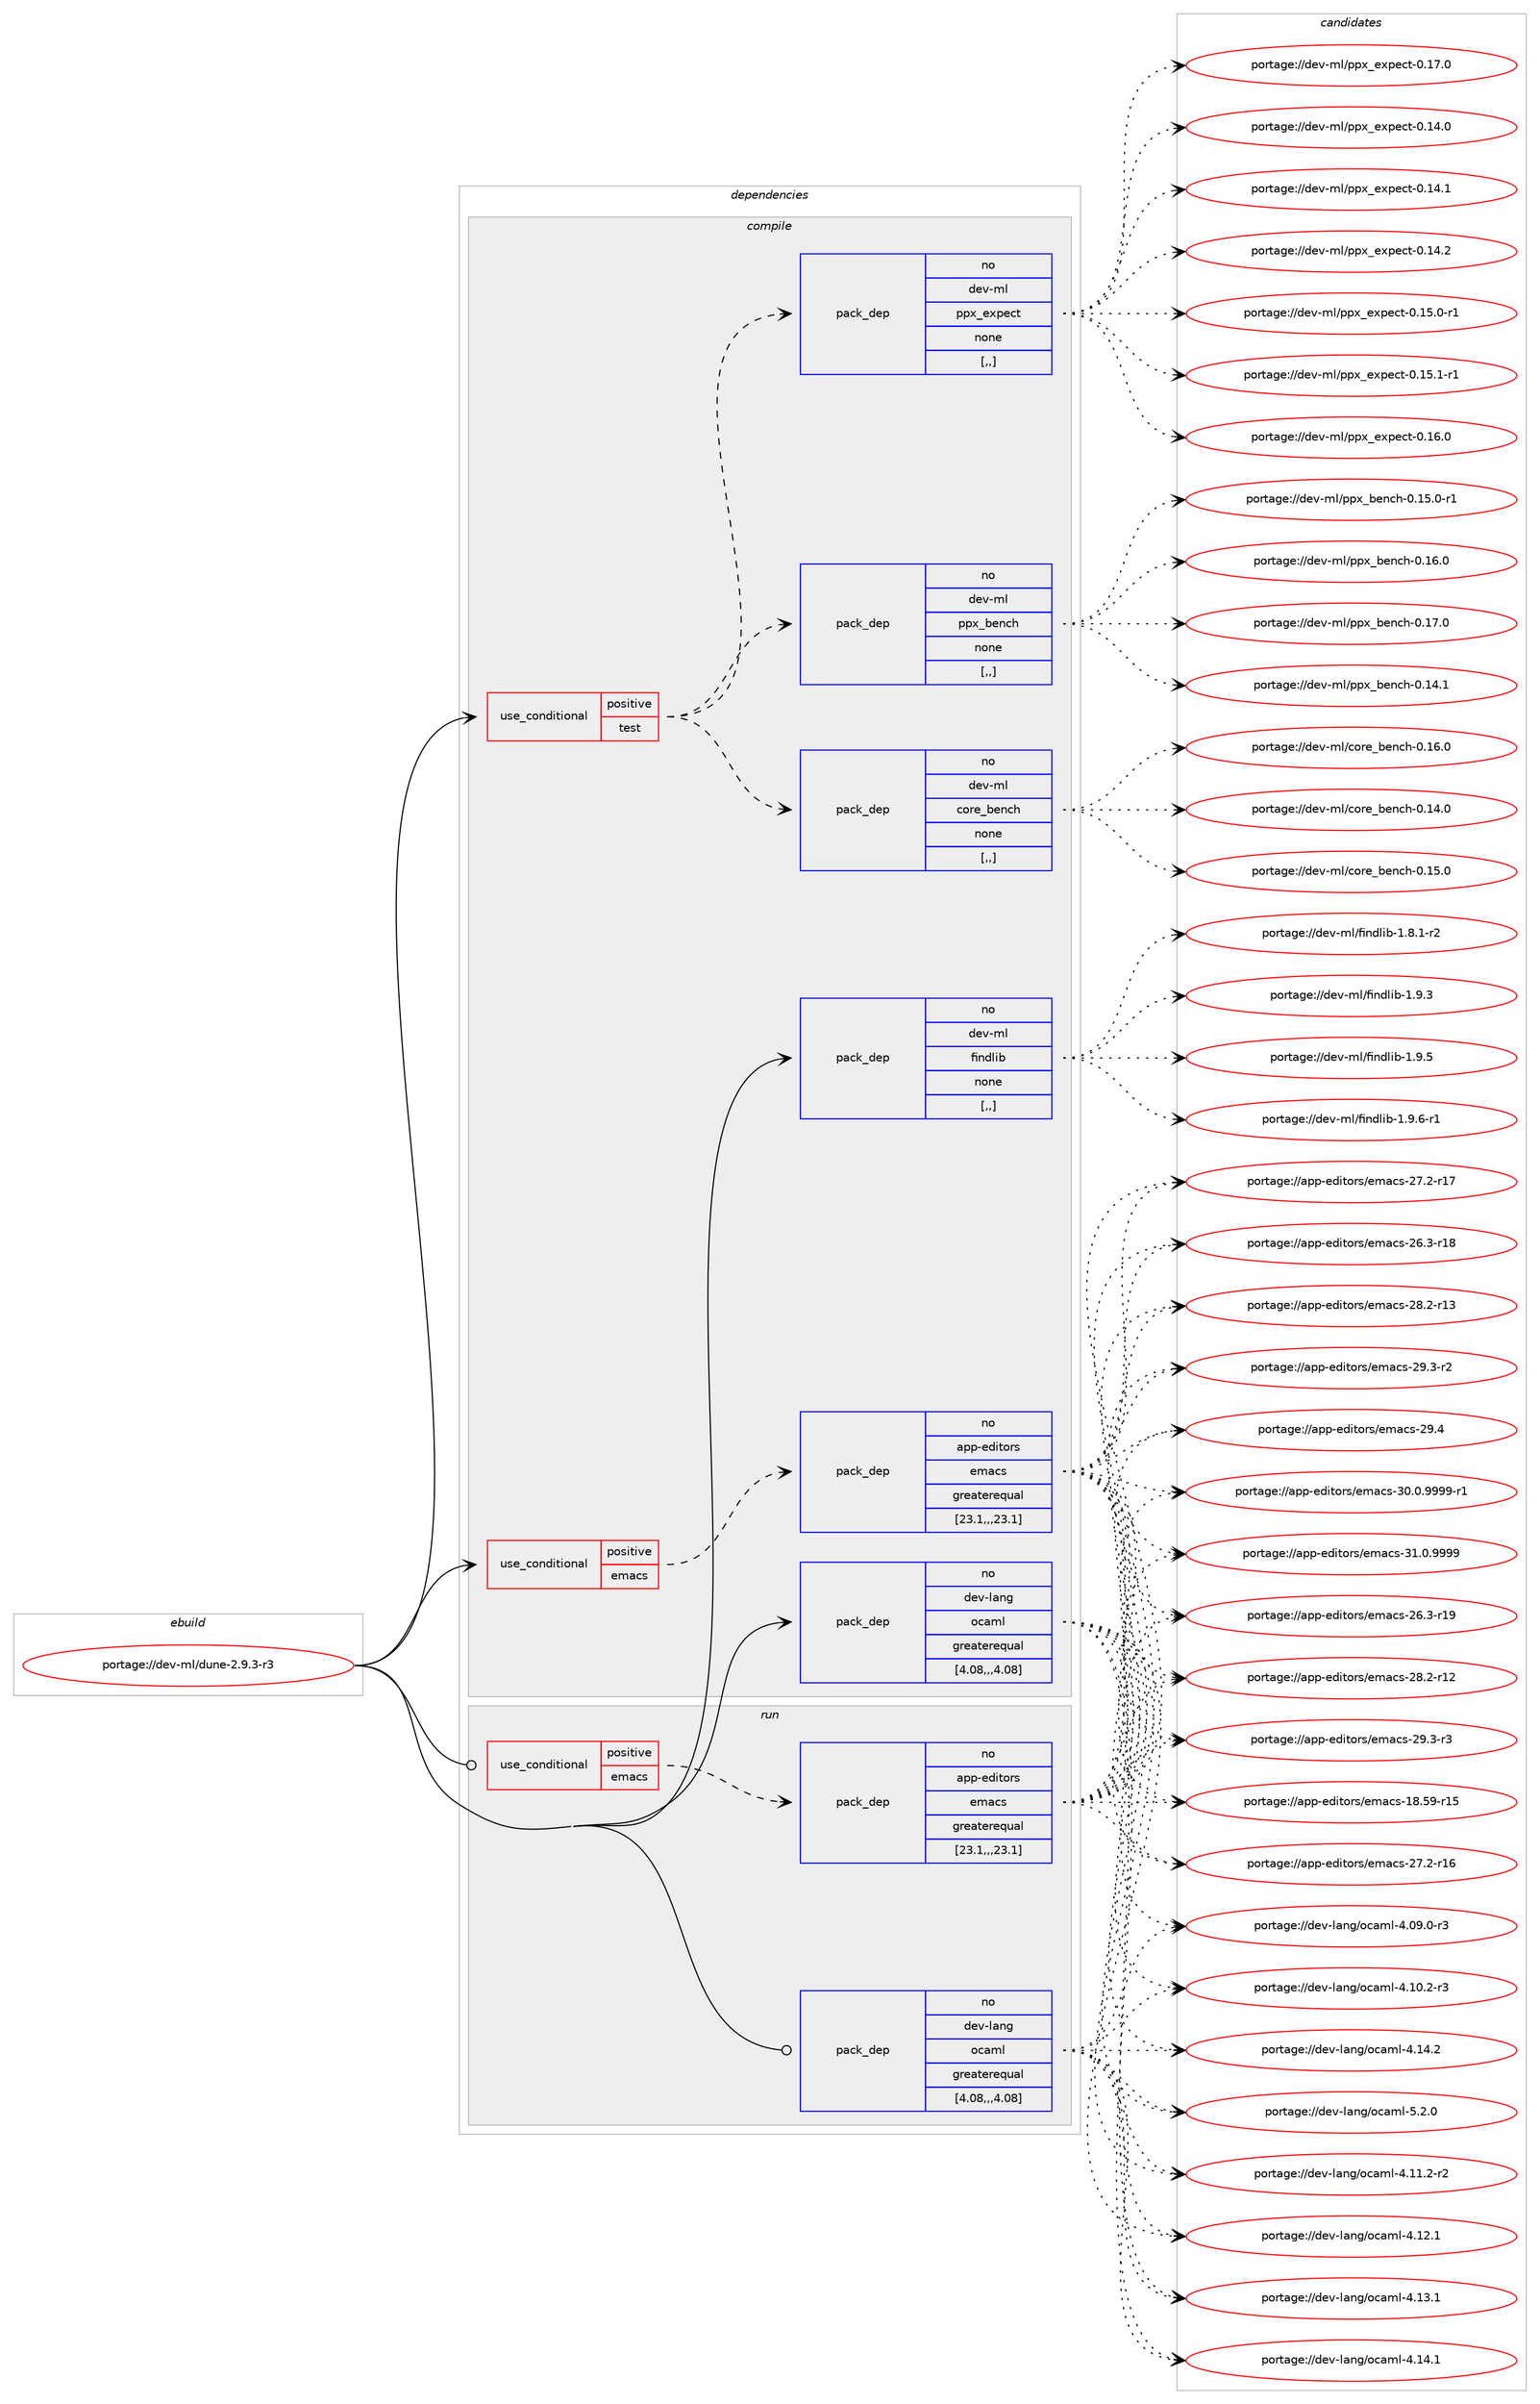 digraph prolog {

# *************
# Graph options
# *************

newrank=true;
concentrate=true;
compound=true;
graph [rankdir=LR,fontname=Helvetica,fontsize=10,ranksep=1.5];#, ranksep=2.5, nodesep=0.2];
edge  [arrowhead=vee];
node  [fontname=Helvetica,fontsize=10];

# **********
# The ebuild
# **********

subgraph cluster_leftcol {
color=gray;
rank=same;
label=<<i>ebuild</i>>;
id [label="portage://dev-ml/dune-2.9.3-r3", color=red, width=4, href="../dev-ml/dune-2.9.3-r3.svg"];
}

# ****************
# The dependencies
# ****************

subgraph cluster_midcol {
color=gray;
label=<<i>dependencies</i>>;
subgraph cluster_compile {
fillcolor="#eeeeee";
style=filled;
label=<<i>compile</i>>;
subgraph cond28465 {
dependency115787 [label=<<TABLE BORDER="0" CELLBORDER="1" CELLSPACING="0" CELLPADDING="4"><TR><TD ROWSPAN="3" CELLPADDING="10">use_conditional</TD></TR><TR><TD>positive</TD></TR><TR><TD>emacs</TD></TR></TABLE>>, shape=none, color=red];
subgraph pack86158 {
dependency115788 [label=<<TABLE BORDER="0" CELLBORDER="1" CELLSPACING="0" CELLPADDING="4" WIDTH="220"><TR><TD ROWSPAN="6" CELLPADDING="30">pack_dep</TD></TR><TR><TD WIDTH="110">no</TD></TR><TR><TD>app-editors</TD></TR><TR><TD>emacs</TD></TR><TR><TD>greaterequal</TD></TR><TR><TD>[23.1,,,23.1]</TD></TR></TABLE>>, shape=none, color=blue];
}
dependency115787:e -> dependency115788:w [weight=20,style="dashed",arrowhead="vee"];
}
id:e -> dependency115787:w [weight=20,style="solid",arrowhead="vee"];
subgraph cond28466 {
dependency115789 [label=<<TABLE BORDER="0" CELLBORDER="1" CELLSPACING="0" CELLPADDING="4"><TR><TD ROWSPAN="3" CELLPADDING="10">use_conditional</TD></TR><TR><TD>positive</TD></TR><TR><TD>test</TD></TR></TABLE>>, shape=none, color=red];
subgraph pack86159 {
dependency115790 [label=<<TABLE BORDER="0" CELLBORDER="1" CELLSPACING="0" CELLPADDING="4" WIDTH="220"><TR><TD ROWSPAN="6" CELLPADDING="30">pack_dep</TD></TR><TR><TD WIDTH="110">no</TD></TR><TR><TD>dev-ml</TD></TR><TR><TD>core_bench</TD></TR><TR><TD>none</TD></TR><TR><TD>[,,]</TD></TR></TABLE>>, shape=none, color=blue];
}
dependency115789:e -> dependency115790:w [weight=20,style="dashed",arrowhead="vee"];
subgraph pack86160 {
dependency115791 [label=<<TABLE BORDER="0" CELLBORDER="1" CELLSPACING="0" CELLPADDING="4" WIDTH="220"><TR><TD ROWSPAN="6" CELLPADDING="30">pack_dep</TD></TR><TR><TD WIDTH="110">no</TD></TR><TR><TD>dev-ml</TD></TR><TR><TD>ppx_bench</TD></TR><TR><TD>none</TD></TR><TR><TD>[,,]</TD></TR></TABLE>>, shape=none, color=blue];
}
dependency115789:e -> dependency115791:w [weight=20,style="dashed",arrowhead="vee"];
subgraph pack86161 {
dependency115792 [label=<<TABLE BORDER="0" CELLBORDER="1" CELLSPACING="0" CELLPADDING="4" WIDTH="220"><TR><TD ROWSPAN="6" CELLPADDING="30">pack_dep</TD></TR><TR><TD WIDTH="110">no</TD></TR><TR><TD>dev-ml</TD></TR><TR><TD>ppx_expect</TD></TR><TR><TD>none</TD></TR><TR><TD>[,,]</TD></TR></TABLE>>, shape=none, color=blue];
}
dependency115789:e -> dependency115792:w [weight=20,style="dashed",arrowhead="vee"];
}
id:e -> dependency115789:w [weight=20,style="solid",arrowhead="vee"];
subgraph pack86162 {
dependency115793 [label=<<TABLE BORDER="0" CELLBORDER="1" CELLSPACING="0" CELLPADDING="4" WIDTH="220"><TR><TD ROWSPAN="6" CELLPADDING="30">pack_dep</TD></TR><TR><TD WIDTH="110">no</TD></TR><TR><TD>dev-lang</TD></TR><TR><TD>ocaml</TD></TR><TR><TD>greaterequal</TD></TR><TR><TD>[4.08,,,4.08]</TD></TR></TABLE>>, shape=none, color=blue];
}
id:e -> dependency115793:w [weight=20,style="solid",arrowhead="vee"];
subgraph pack86163 {
dependency115794 [label=<<TABLE BORDER="0" CELLBORDER="1" CELLSPACING="0" CELLPADDING="4" WIDTH="220"><TR><TD ROWSPAN="6" CELLPADDING="30">pack_dep</TD></TR><TR><TD WIDTH="110">no</TD></TR><TR><TD>dev-ml</TD></TR><TR><TD>findlib</TD></TR><TR><TD>none</TD></TR><TR><TD>[,,]</TD></TR></TABLE>>, shape=none, color=blue];
}
id:e -> dependency115794:w [weight=20,style="solid",arrowhead="vee"];
}
subgraph cluster_compileandrun {
fillcolor="#eeeeee";
style=filled;
label=<<i>compile and run</i>>;
}
subgraph cluster_run {
fillcolor="#eeeeee";
style=filled;
label=<<i>run</i>>;
subgraph cond28467 {
dependency115795 [label=<<TABLE BORDER="0" CELLBORDER="1" CELLSPACING="0" CELLPADDING="4"><TR><TD ROWSPAN="3" CELLPADDING="10">use_conditional</TD></TR><TR><TD>positive</TD></TR><TR><TD>emacs</TD></TR></TABLE>>, shape=none, color=red];
subgraph pack86164 {
dependency115796 [label=<<TABLE BORDER="0" CELLBORDER="1" CELLSPACING="0" CELLPADDING="4" WIDTH="220"><TR><TD ROWSPAN="6" CELLPADDING="30">pack_dep</TD></TR><TR><TD WIDTH="110">no</TD></TR><TR><TD>app-editors</TD></TR><TR><TD>emacs</TD></TR><TR><TD>greaterequal</TD></TR><TR><TD>[23.1,,,23.1]</TD></TR></TABLE>>, shape=none, color=blue];
}
dependency115795:e -> dependency115796:w [weight=20,style="dashed",arrowhead="vee"];
}
id:e -> dependency115795:w [weight=20,style="solid",arrowhead="odot"];
subgraph pack86165 {
dependency115797 [label=<<TABLE BORDER="0" CELLBORDER="1" CELLSPACING="0" CELLPADDING="4" WIDTH="220"><TR><TD ROWSPAN="6" CELLPADDING="30">pack_dep</TD></TR><TR><TD WIDTH="110">no</TD></TR><TR><TD>dev-lang</TD></TR><TR><TD>ocaml</TD></TR><TR><TD>greaterequal</TD></TR><TR><TD>[4.08,,,4.08]</TD></TR></TABLE>>, shape=none, color=blue];
}
id:e -> dependency115797:w [weight=20,style="solid",arrowhead="odot"];
}
}

# **************
# The candidates
# **************

subgraph cluster_choices {
rank=same;
color=gray;
label=<<i>candidates</i>>;

subgraph choice86158 {
color=black;
nodesep=1;
choice9711211245101100105116111114115471011099799115454956465357451144953 [label="portage://app-editors/emacs-18.59-r15", color=red, width=4,href="../app-editors/emacs-18.59-r15.svg"];
choice97112112451011001051161111141154710110997991154550544651451144956 [label="portage://app-editors/emacs-26.3-r18", color=red, width=4,href="../app-editors/emacs-26.3-r18.svg"];
choice97112112451011001051161111141154710110997991154550544651451144957 [label="portage://app-editors/emacs-26.3-r19", color=red, width=4,href="../app-editors/emacs-26.3-r19.svg"];
choice97112112451011001051161111141154710110997991154550554650451144954 [label="portage://app-editors/emacs-27.2-r16", color=red, width=4,href="../app-editors/emacs-27.2-r16.svg"];
choice97112112451011001051161111141154710110997991154550554650451144955 [label="portage://app-editors/emacs-27.2-r17", color=red, width=4,href="../app-editors/emacs-27.2-r17.svg"];
choice97112112451011001051161111141154710110997991154550564650451144950 [label="portage://app-editors/emacs-28.2-r12", color=red, width=4,href="../app-editors/emacs-28.2-r12.svg"];
choice97112112451011001051161111141154710110997991154550564650451144951 [label="portage://app-editors/emacs-28.2-r13", color=red, width=4,href="../app-editors/emacs-28.2-r13.svg"];
choice971121124510110010511611111411547101109979911545505746514511450 [label="portage://app-editors/emacs-29.3-r2", color=red, width=4,href="../app-editors/emacs-29.3-r2.svg"];
choice971121124510110010511611111411547101109979911545505746514511451 [label="portage://app-editors/emacs-29.3-r3", color=red, width=4,href="../app-editors/emacs-29.3-r3.svg"];
choice97112112451011001051161111141154710110997991154550574652 [label="portage://app-editors/emacs-29.4", color=red, width=4,href="../app-editors/emacs-29.4.svg"];
choice9711211245101100105116111114115471011099799115455148464846575757574511449 [label="portage://app-editors/emacs-30.0.9999-r1", color=red, width=4,href="../app-editors/emacs-30.0.9999-r1.svg"];
choice971121124510110010511611111411547101109979911545514946484657575757 [label="portage://app-editors/emacs-31.0.9999", color=red, width=4,href="../app-editors/emacs-31.0.9999.svg"];
dependency115788:e -> choice9711211245101100105116111114115471011099799115454956465357451144953:w [style=dotted,weight="100"];
dependency115788:e -> choice97112112451011001051161111141154710110997991154550544651451144956:w [style=dotted,weight="100"];
dependency115788:e -> choice97112112451011001051161111141154710110997991154550544651451144957:w [style=dotted,weight="100"];
dependency115788:e -> choice97112112451011001051161111141154710110997991154550554650451144954:w [style=dotted,weight="100"];
dependency115788:e -> choice97112112451011001051161111141154710110997991154550554650451144955:w [style=dotted,weight="100"];
dependency115788:e -> choice97112112451011001051161111141154710110997991154550564650451144950:w [style=dotted,weight="100"];
dependency115788:e -> choice97112112451011001051161111141154710110997991154550564650451144951:w [style=dotted,weight="100"];
dependency115788:e -> choice971121124510110010511611111411547101109979911545505746514511450:w [style=dotted,weight="100"];
dependency115788:e -> choice971121124510110010511611111411547101109979911545505746514511451:w [style=dotted,weight="100"];
dependency115788:e -> choice97112112451011001051161111141154710110997991154550574652:w [style=dotted,weight="100"];
dependency115788:e -> choice9711211245101100105116111114115471011099799115455148464846575757574511449:w [style=dotted,weight="100"];
dependency115788:e -> choice971121124510110010511611111411547101109979911545514946484657575757:w [style=dotted,weight="100"];
}
subgraph choice86159 {
color=black;
nodesep=1;
choice10010111845109108479911111410195981011109910445484649524648 [label="portage://dev-ml/core_bench-0.14.0", color=red, width=4,href="../dev-ml/core_bench-0.14.0.svg"];
choice10010111845109108479911111410195981011109910445484649534648 [label="portage://dev-ml/core_bench-0.15.0", color=red, width=4,href="../dev-ml/core_bench-0.15.0.svg"];
choice10010111845109108479911111410195981011109910445484649544648 [label="portage://dev-ml/core_bench-0.16.0", color=red, width=4,href="../dev-ml/core_bench-0.16.0.svg"];
dependency115790:e -> choice10010111845109108479911111410195981011109910445484649524648:w [style=dotted,weight="100"];
dependency115790:e -> choice10010111845109108479911111410195981011109910445484649534648:w [style=dotted,weight="100"];
dependency115790:e -> choice10010111845109108479911111410195981011109910445484649544648:w [style=dotted,weight="100"];
}
subgraph choice86160 {
color=black;
nodesep=1;
choice100101118451091084711211212095981011109910445484649524649 [label="portage://dev-ml/ppx_bench-0.14.1", color=red, width=4,href="../dev-ml/ppx_bench-0.14.1.svg"];
choice1001011184510910847112112120959810111099104454846495346484511449 [label="portage://dev-ml/ppx_bench-0.15.0-r1", color=red, width=4,href="../dev-ml/ppx_bench-0.15.0-r1.svg"];
choice100101118451091084711211212095981011109910445484649544648 [label="portage://dev-ml/ppx_bench-0.16.0", color=red, width=4,href="../dev-ml/ppx_bench-0.16.0.svg"];
choice100101118451091084711211212095981011109910445484649554648 [label="portage://dev-ml/ppx_bench-0.17.0", color=red, width=4,href="../dev-ml/ppx_bench-0.17.0.svg"];
dependency115791:e -> choice100101118451091084711211212095981011109910445484649524649:w [style=dotted,weight="100"];
dependency115791:e -> choice1001011184510910847112112120959810111099104454846495346484511449:w [style=dotted,weight="100"];
dependency115791:e -> choice100101118451091084711211212095981011109910445484649544648:w [style=dotted,weight="100"];
dependency115791:e -> choice100101118451091084711211212095981011109910445484649554648:w [style=dotted,weight="100"];
}
subgraph choice86161 {
color=black;
nodesep=1;
choice1001011184510910847112112120951011201121019911645484649524648 [label="portage://dev-ml/ppx_expect-0.14.0", color=red, width=4,href="../dev-ml/ppx_expect-0.14.0.svg"];
choice1001011184510910847112112120951011201121019911645484649524649 [label="portage://dev-ml/ppx_expect-0.14.1", color=red, width=4,href="../dev-ml/ppx_expect-0.14.1.svg"];
choice1001011184510910847112112120951011201121019911645484649524650 [label="portage://dev-ml/ppx_expect-0.14.2", color=red, width=4,href="../dev-ml/ppx_expect-0.14.2.svg"];
choice10010111845109108471121121209510112011210199116454846495346484511449 [label="portage://dev-ml/ppx_expect-0.15.0-r1", color=red, width=4,href="../dev-ml/ppx_expect-0.15.0-r1.svg"];
choice10010111845109108471121121209510112011210199116454846495346494511449 [label="portage://dev-ml/ppx_expect-0.15.1-r1", color=red, width=4,href="../dev-ml/ppx_expect-0.15.1-r1.svg"];
choice1001011184510910847112112120951011201121019911645484649544648 [label="portage://dev-ml/ppx_expect-0.16.0", color=red, width=4,href="../dev-ml/ppx_expect-0.16.0.svg"];
choice1001011184510910847112112120951011201121019911645484649554648 [label="portage://dev-ml/ppx_expect-0.17.0", color=red, width=4,href="../dev-ml/ppx_expect-0.17.0.svg"];
dependency115792:e -> choice1001011184510910847112112120951011201121019911645484649524648:w [style=dotted,weight="100"];
dependency115792:e -> choice1001011184510910847112112120951011201121019911645484649524649:w [style=dotted,weight="100"];
dependency115792:e -> choice1001011184510910847112112120951011201121019911645484649524650:w [style=dotted,weight="100"];
dependency115792:e -> choice10010111845109108471121121209510112011210199116454846495346484511449:w [style=dotted,weight="100"];
dependency115792:e -> choice10010111845109108471121121209510112011210199116454846495346494511449:w [style=dotted,weight="100"];
dependency115792:e -> choice1001011184510910847112112120951011201121019911645484649544648:w [style=dotted,weight="100"];
dependency115792:e -> choice1001011184510910847112112120951011201121019911645484649554648:w [style=dotted,weight="100"];
}
subgraph choice86162 {
color=black;
nodesep=1;
choice1001011184510897110103471119997109108455246485746484511451 [label="portage://dev-lang/ocaml-4.09.0-r3", color=red, width=4,href="../dev-lang/ocaml-4.09.0-r3.svg"];
choice1001011184510897110103471119997109108455246494846504511451 [label="portage://dev-lang/ocaml-4.10.2-r3", color=red, width=4,href="../dev-lang/ocaml-4.10.2-r3.svg"];
choice1001011184510897110103471119997109108455246494946504511450 [label="portage://dev-lang/ocaml-4.11.2-r2", color=red, width=4,href="../dev-lang/ocaml-4.11.2-r2.svg"];
choice100101118451089711010347111999710910845524649504649 [label="portage://dev-lang/ocaml-4.12.1", color=red, width=4,href="../dev-lang/ocaml-4.12.1.svg"];
choice100101118451089711010347111999710910845524649514649 [label="portage://dev-lang/ocaml-4.13.1", color=red, width=4,href="../dev-lang/ocaml-4.13.1.svg"];
choice100101118451089711010347111999710910845524649524649 [label="portage://dev-lang/ocaml-4.14.1", color=red, width=4,href="../dev-lang/ocaml-4.14.1.svg"];
choice100101118451089711010347111999710910845524649524650 [label="portage://dev-lang/ocaml-4.14.2", color=red, width=4,href="../dev-lang/ocaml-4.14.2.svg"];
choice1001011184510897110103471119997109108455346504648 [label="portage://dev-lang/ocaml-5.2.0", color=red, width=4,href="../dev-lang/ocaml-5.2.0.svg"];
dependency115793:e -> choice1001011184510897110103471119997109108455246485746484511451:w [style=dotted,weight="100"];
dependency115793:e -> choice1001011184510897110103471119997109108455246494846504511451:w [style=dotted,weight="100"];
dependency115793:e -> choice1001011184510897110103471119997109108455246494946504511450:w [style=dotted,weight="100"];
dependency115793:e -> choice100101118451089711010347111999710910845524649504649:w [style=dotted,weight="100"];
dependency115793:e -> choice100101118451089711010347111999710910845524649514649:w [style=dotted,weight="100"];
dependency115793:e -> choice100101118451089711010347111999710910845524649524649:w [style=dotted,weight="100"];
dependency115793:e -> choice100101118451089711010347111999710910845524649524650:w [style=dotted,weight="100"];
dependency115793:e -> choice1001011184510897110103471119997109108455346504648:w [style=dotted,weight="100"];
}
subgraph choice86163 {
color=black;
nodesep=1;
choice1001011184510910847102105110100108105984549465646494511450 [label="portage://dev-ml/findlib-1.8.1-r2", color=red, width=4,href="../dev-ml/findlib-1.8.1-r2.svg"];
choice100101118451091084710210511010010810598454946574651 [label="portage://dev-ml/findlib-1.9.3", color=red, width=4,href="../dev-ml/findlib-1.9.3.svg"];
choice100101118451091084710210511010010810598454946574653 [label="portage://dev-ml/findlib-1.9.5", color=red, width=4,href="../dev-ml/findlib-1.9.5.svg"];
choice1001011184510910847102105110100108105984549465746544511449 [label="portage://dev-ml/findlib-1.9.6-r1", color=red, width=4,href="../dev-ml/findlib-1.9.6-r1.svg"];
dependency115794:e -> choice1001011184510910847102105110100108105984549465646494511450:w [style=dotted,weight="100"];
dependency115794:e -> choice100101118451091084710210511010010810598454946574651:w [style=dotted,weight="100"];
dependency115794:e -> choice100101118451091084710210511010010810598454946574653:w [style=dotted,weight="100"];
dependency115794:e -> choice1001011184510910847102105110100108105984549465746544511449:w [style=dotted,weight="100"];
}
subgraph choice86164 {
color=black;
nodesep=1;
choice9711211245101100105116111114115471011099799115454956465357451144953 [label="portage://app-editors/emacs-18.59-r15", color=red, width=4,href="../app-editors/emacs-18.59-r15.svg"];
choice97112112451011001051161111141154710110997991154550544651451144956 [label="portage://app-editors/emacs-26.3-r18", color=red, width=4,href="../app-editors/emacs-26.3-r18.svg"];
choice97112112451011001051161111141154710110997991154550544651451144957 [label="portage://app-editors/emacs-26.3-r19", color=red, width=4,href="../app-editors/emacs-26.3-r19.svg"];
choice97112112451011001051161111141154710110997991154550554650451144954 [label="portage://app-editors/emacs-27.2-r16", color=red, width=4,href="../app-editors/emacs-27.2-r16.svg"];
choice97112112451011001051161111141154710110997991154550554650451144955 [label="portage://app-editors/emacs-27.2-r17", color=red, width=4,href="../app-editors/emacs-27.2-r17.svg"];
choice97112112451011001051161111141154710110997991154550564650451144950 [label="portage://app-editors/emacs-28.2-r12", color=red, width=4,href="../app-editors/emacs-28.2-r12.svg"];
choice97112112451011001051161111141154710110997991154550564650451144951 [label="portage://app-editors/emacs-28.2-r13", color=red, width=4,href="../app-editors/emacs-28.2-r13.svg"];
choice971121124510110010511611111411547101109979911545505746514511450 [label="portage://app-editors/emacs-29.3-r2", color=red, width=4,href="../app-editors/emacs-29.3-r2.svg"];
choice971121124510110010511611111411547101109979911545505746514511451 [label="portage://app-editors/emacs-29.3-r3", color=red, width=4,href="../app-editors/emacs-29.3-r3.svg"];
choice97112112451011001051161111141154710110997991154550574652 [label="portage://app-editors/emacs-29.4", color=red, width=4,href="../app-editors/emacs-29.4.svg"];
choice9711211245101100105116111114115471011099799115455148464846575757574511449 [label="portage://app-editors/emacs-30.0.9999-r1", color=red, width=4,href="../app-editors/emacs-30.0.9999-r1.svg"];
choice971121124510110010511611111411547101109979911545514946484657575757 [label="portage://app-editors/emacs-31.0.9999", color=red, width=4,href="../app-editors/emacs-31.0.9999.svg"];
dependency115796:e -> choice9711211245101100105116111114115471011099799115454956465357451144953:w [style=dotted,weight="100"];
dependency115796:e -> choice97112112451011001051161111141154710110997991154550544651451144956:w [style=dotted,weight="100"];
dependency115796:e -> choice97112112451011001051161111141154710110997991154550544651451144957:w [style=dotted,weight="100"];
dependency115796:e -> choice97112112451011001051161111141154710110997991154550554650451144954:w [style=dotted,weight="100"];
dependency115796:e -> choice97112112451011001051161111141154710110997991154550554650451144955:w [style=dotted,weight="100"];
dependency115796:e -> choice97112112451011001051161111141154710110997991154550564650451144950:w [style=dotted,weight="100"];
dependency115796:e -> choice97112112451011001051161111141154710110997991154550564650451144951:w [style=dotted,weight="100"];
dependency115796:e -> choice971121124510110010511611111411547101109979911545505746514511450:w [style=dotted,weight="100"];
dependency115796:e -> choice971121124510110010511611111411547101109979911545505746514511451:w [style=dotted,weight="100"];
dependency115796:e -> choice97112112451011001051161111141154710110997991154550574652:w [style=dotted,weight="100"];
dependency115796:e -> choice9711211245101100105116111114115471011099799115455148464846575757574511449:w [style=dotted,weight="100"];
dependency115796:e -> choice971121124510110010511611111411547101109979911545514946484657575757:w [style=dotted,weight="100"];
}
subgraph choice86165 {
color=black;
nodesep=1;
choice1001011184510897110103471119997109108455246485746484511451 [label="portage://dev-lang/ocaml-4.09.0-r3", color=red, width=4,href="../dev-lang/ocaml-4.09.0-r3.svg"];
choice1001011184510897110103471119997109108455246494846504511451 [label="portage://dev-lang/ocaml-4.10.2-r3", color=red, width=4,href="../dev-lang/ocaml-4.10.2-r3.svg"];
choice1001011184510897110103471119997109108455246494946504511450 [label="portage://dev-lang/ocaml-4.11.2-r2", color=red, width=4,href="../dev-lang/ocaml-4.11.2-r2.svg"];
choice100101118451089711010347111999710910845524649504649 [label="portage://dev-lang/ocaml-4.12.1", color=red, width=4,href="../dev-lang/ocaml-4.12.1.svg"];
choice100101118451089711010347111999710910845524649514649 [label="portage://dev-lang/ocaml-4.13.1", color=red, width=4,href="../dev-lang/ocaml-4.13.1.svg"];
choice100101118451089711010347111999710910845524649524649 [label="portage://dev-lang/ocaml-4.14.1", color=red, width=4,href="../dev-lang/ocaml-4.14.1.svg"];
choice100101118451089711010347111999710910845524649524650 [label="portage://dev-lang/ocaml-4.14.2", color=red, width=4,href="../dev-lang/ocaml-4.14.2.svg"];
choice1001011184510897110103471119997109108455346504648 [label="portage://dev-lang/ocaml-5.2.0", color=red, width=4,href="../dev-lang/ocaml-5.2.0.svg"];
dependency115797:e -> choice1001011184510897110103471119997109108455246485746484511451:w [style=dotted,weight="100"];
dependency115797:e -> choice1001011184510897110103471119997109108455246494846504511451:w [style=dotted,weight="100"];
dependency115797:e -> choice1001011184510897110103471119997109108455246494946504511450:w [style=dotted,weight="100"];
dependency115797:e -> choice100101118451089711010347111999710910845524649504649:w [style=dotted,weight="100"];
dependency115797:e -> choice100101118451089711010347111999710910845524649514649:w [style=dotted,weight="100"];
dependency115797:e -> choice100101118451089711010347111999710910845524649524649:w [style=dotted,weight="100"];
dependency115797:e -> choice100101118451089711010347111999710910845524649524650:w [style=dotted,weight="100"];
dependency115797:e -> choice1001011184510897110103471119997109108455346504648:w [style=dotted,weight="100"];
}
}

}
